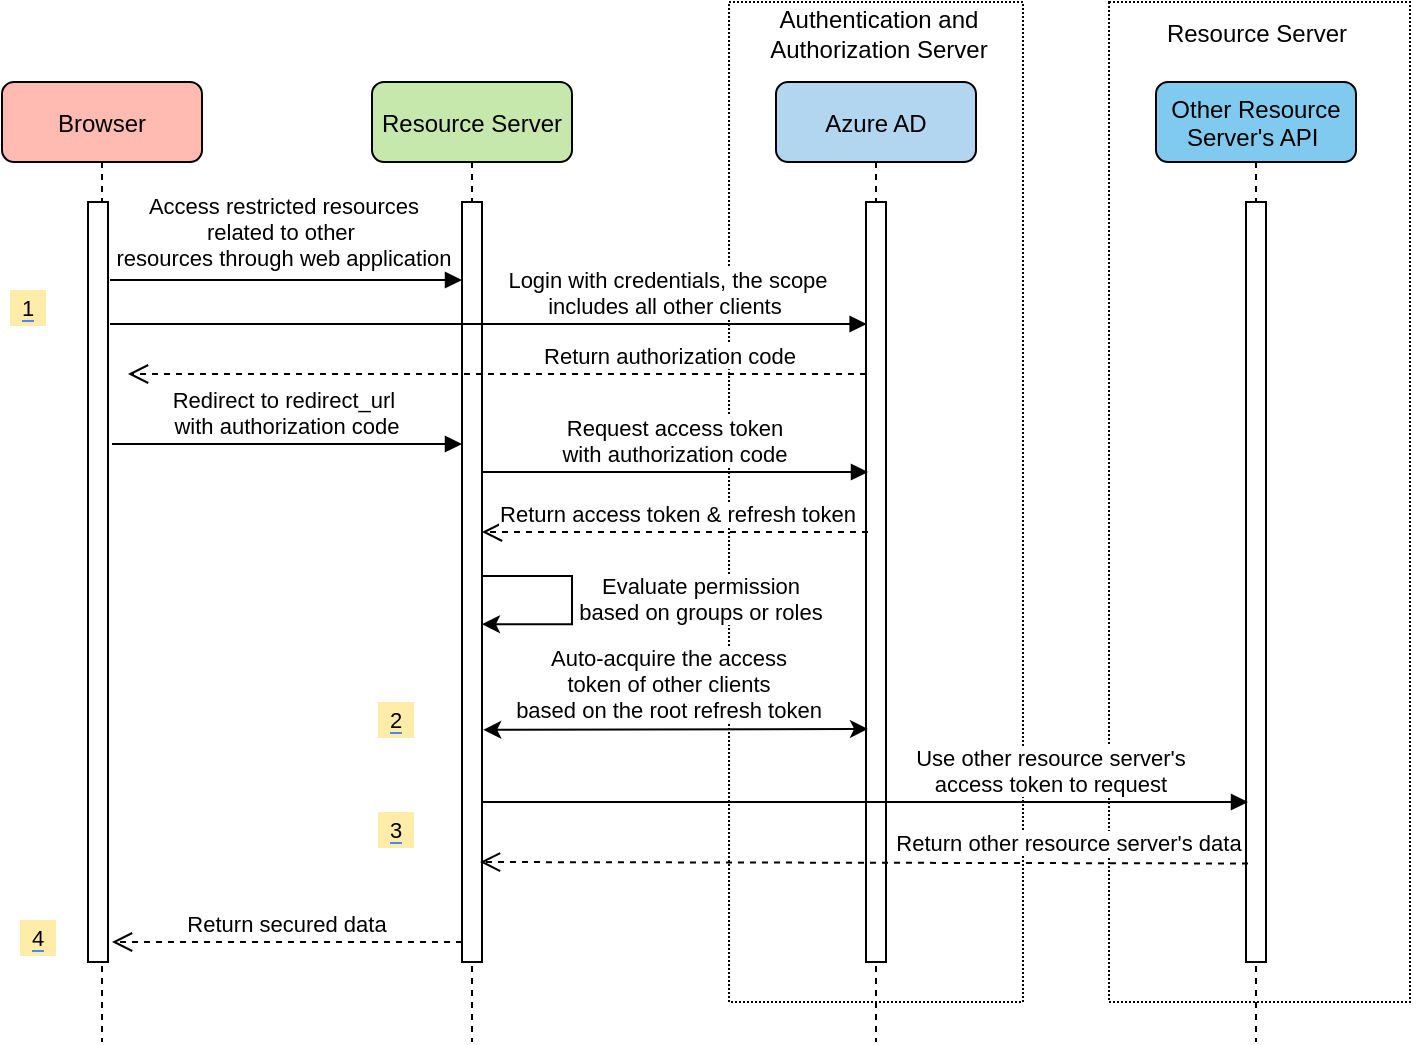 <mxfile version="14.1.8" type="device"><diagram id="kgpKYQtTHZ0yAKxKKP6v" name="Page-1"><mxGraphModel dx="1024" dy="592" grid="1" gridSize="10" guides="1" tooltips="1" connect="1" arrows="1" fold="1" page="1" pageScale="1" pageWidth="850" pageHeight="1100" math="0" shadow="0"><root><mxCell id="0"/><mxCell id="1" parent="0"/><mxCell id="8OaaKrN09oYVDXz9ovkA-10" value="" style="rounded=0;whiteSpace=wrap;html=1;dashed=1;dashPattern=1 1;" parent="1" vertex="1"><mxGeometry x="679.5" y="40" width="150.5" height="500" as="geometry"/></mxCell><mxCell id="8OaaKrN09oYVDXz9ovkA-6" value="" style="rounded=0;whiteSpace=wrap;html=1;dashed=1;dashPattern=1 1;" parent="1" vertex="1"><mxGeometry x="489.5" y="40" width="147" height="500" as="geometry"/></mxCell><mxCell id="3nuBFxr9cyL0pnOWT2aG-1" value="Browser" style="shape=umlLifeline;perimeter=lifelinePerimeter;container=1;collapsible=0;recursiveResize=0;rounded=1;shadow=0;strokeWidth=1;fillColor=#FFBBB1;" parent="1" vertex="1"><mxGeometry x="126" y="80" width="100" height="480" as="geometry"/></mxCell><mxCell id="3nuBFxr9cyL0pnOWT2aG-2" value="" style="points=[];perimeter=orthogonalPerimeter;rounded=0;shadow=0;strokeWidth=1;" parent="3nuBFxr9cyL0pnOWT2aG-1" vertex="1"><mxGeometry x="43" y="60" width="10" height="380" as="geometry"/></mxCell><mxCell id="3nuBFxr9cyL0pnOWT2aG-5" value="Resource Server" style="shape=umlLifeline;perimeter=lifelinePerimeter;container=1;collapsible=0;recursiveResize=0;rounded=1;shadow=0;strokeWidth=1;fillColor=#C7E8AC;" parent="1" vertex="1"><mxGeometry x="311" y="80" width="100" height="480" as="geometry"/></mxCell><mxCell id="3nuBFxr9cyL0pnOWT2aG-6" value="" style="points=[];perimeter=orthogonalPerimeter;rounded=0;shadow=0;strokeWidth=1;" parent="3nuBFxr9cyL0pnOWT2aG-5" vertex="1"><mxGeometry x="45" y="60" width="10" height="380" as="geometry"/></mxCell><mxCell id="3nuBFxr9cyL0pnOWT2aG-7" value="Return secured data" style="verticalAlign=bottom;endArrow=open;dashed=1;endSize=8;exitX=0;exitY=0.95;shadow=0;strokeWidth=1;fontSize=11;" parent="1" edge="1"><mxGeometry relative="1" as="geometry"><mxPoint x="181" y="510.0" as="targetPoint"/><mxPoint x="356" y="510.0" as="sourcePoint"/></mxGeometry></mxCell><mxCell id="3nuBFxr9cyL0pnOWT2aG-8" value="Access restricted resources &#10;related to other &#10;resources through web application" style="verticalAlign=bottom;endArrow=block;shadow=0;strokeWidth=1;fontSize=11;spacingTop=-1;spacing=4;spacingRight=2;" parent="1" edge="1"><mxGeometry relative="1" as="geometry"><mxPoint x="180" y="179" as="sourcePoint"/><mxPoint x="356" y="179" as="targetPoint"/></mxGeometry></mxCell><mxCell id="o5tUvNKxY8nh53MyDNSe-2" value="Azure AD " style="shape=umlLifeline;perimeter=lifelinePerimeter;container=1;collapsible=0;recursiveResize=0;rounded=1;shadow=0;strokeWidth=1;fillColor=#B2D6EF;" parent="1" vertex="1"><mxGeometry x="513" y="80" width="100" height="480" as="geometry"/></mxCell><mxCell id="o5tUvNKxY8nh53MyDNSe-3" value="" style="points=[];perimeter=orthogonalPerimeter;rounded=0;shadow=0;strokeWidth=1;" parent="o5tUvNKxY8nh53MyDNSe-2" vertex="1"><mxGeometry x="45" y="60" width="10" height="380" as="geometry"/></mxCell><mxCell id="o5tUvNKxY8nh53MyDNSe-4" value="Other Resource&#10;Server's API " style="shape=umlLifeline;perimeter=lifelinePerimeter;container=1;collapsible=0;recursiveResize=0;rounded=1;shadow=0;strokeWidth=1;fillColor=#81CAEF;" parent="1" vertex="1"><mxGeometry x="703" y="80" width="100" height="480" as="geometry"/></mxCell><mxCell id="o5tUvNKxY8nh53MyDNSe-5" value="" style="points=[];perimeter=orthogonalPerimeter;rounded=0;shadow=0;strokeWidth=1;" parent="o5tUvNKxY8nh53MyDNSe-4" vertex="1"><mxGeometry x="45" y="60" width="10" height="380" as="geometry"/></mxCell><mxCell id="o5tUvNKxY8nh53MyDNSe-7" value="&lt;span style=&quot;background-color: rgb(255, 236, 169); font-size: 11px;&quot;&gt;1&lt;/span&gt;" style="rounded=0;whiteSpace=wrap;html=1;labelBackgroundColor=#4A86FF;fillColor=#FFECA9;strokeColor=none;fontSize=11;" parent="1" vertex="1"><mxGeometry x="130" y="184" width="18" height="18" as="geometry"/></mxCell><mxCell id="o5tUvNKxY8nh53MyDNSe-8" value="Login with credentials, the scope &#10;includes all other clients " style="verticalAlign=bottom;endArrow=block;shadow=0;strokeWidth=1;fontSize=11;spacingTop=0;spacingRight=-3;" parent="1" edge="1"><mxGeometry x="0.468" relative="1" as="geometry"><mxPoint x="180" y="201" as="sourcePoint"/><mxPoint x="558.31" y="201" as="targetPoint"/><mxPoint as="offset"/></mxGeometry></mxCell><mxCell id="o5tUvNKxY8nh53MyDNSe-18" value="Use other resource server's &#10;access token to request" style="verticalAlign=bottom;endArrow=block;shadow=0;strokeWidth=1;entryX=0.005;entryY=0.784;entryDx=0;entryDy=0;entryPerimeter=0;fontSize=11;spacingLeft=19;spacingBottom=0;spacingRight=18;" parent="1" edge="1"><mxGeometry x="0.483" relative="1" as="geometry"><mxPoint x="366" y="440" as="sourcePoint"/><mxPoint x="749" y="440" as="targetPoint"/><mxPoint as="offset"/></mxGeometry></mxCell><mxCell id="o5tUvNKxY8nh53MyDNSe-19" value="Return other resource server's data" style="verticalAlign=bottom;endArrow=open;dashed=1;endSize=8;shadow=0;strokeWidth=1;entryX=0.9;entryY=0.703;entryDx=0;entryDy=0;entryPerimeter=0;exitX=-0.007;exitY=0.617;exitDx=0;exitDy=0;exitPerimeter=0;spacingRight=1;spacingLeft=0;fontSize=11;" parent="1" edge="1"><mxGeometry x="-0.536" y="-1" relative="1" as="geometry"><mxPoint x="365" y="470" as="targetPoint"/><mxPoint x="749" y="470.74" as="sourcePoint"/><mxPoint as="offset"/></mxGeometry></mxCell><mxCell id="o5tUvNKxY8nh53MyDNSe-20" style="edgeStyle=orthogonalEdgeStyle;rounded=0;orthogonalLoop=1;jettySize=auto;html=1;entryX=1;entryY=0.479;entryDx=0;entryDy=0;entryPerimeter=0;fontSize=11;" parent="1" edge="1"><mxGeometry relative="1" as="geometry"><mxPoint x="366" y="351.12" as="targetPoint"/><mxPoint x="366" y="327.0" as="sourcePoint"/><Array as="points"><mxPoint x="411" y="327"/><mxPoint x="411" y="351"/></Array></mxGeometry></mxCell><mxCell id="o5tUvNKxY8nh53MyDNSe-21" value="Evaluate permission &#10;based on groups or roles" style="edgeLabel;align=center;verticalAlign=middle;resizable=0;points=[];fontSize=11;spacingRight=0;spacingLeft=16;" parent="o5tUvNKxY8nh53MyDNSe-20" vertex="1" connectable="0"><mxGeometry x="-0.694" relative="1" as="geometry"><mxPoint x="83.76" y="10.99" as="offset"/></mxGeometry></mxCell><mxCell id="o5tUvNKxY8nh53MyDNSe-24" value="&lt;span style=&quot;background-color: rgb(255, 236, 169); font-size: 11px;&quot;&gt;4&lt;/span&gt;" style="rounded=0;whiteSpace=wrap;html=1;labelBackgroundColor=#4A86FF;fillColor=#FFECA9;strokeColor=none;fontSize=11;" parent="1" vertex="1"><mxGeometry x="135" y="499" width="18" height="18" as="geometry"/></mxCell><mxCell id="tJP6bS9B5hXS_ld_FEM6-2" value="Request access token &#10;with authorization code" style="verticalAlign=bottom;endArrow=block;entryX=0;entryY=0;shadow=0;strokeWidth=1;fontSize=11;" parent="1" edge="1"><mxGeometry relative="1" as="geometry"><mxPoint x="366" y="275.0" as="sourcePoint"/><mxPoint x="559" y="275.0" as="targetPoint"/></mxGeometry></mxCell><mxCell id="tJP6bS9B5hXS_ld_FEM6-3" value="Return authorization code" style="verticalAlign=bottom;endArrow=open;dashed=1;endSize=8;shadow=0;strokeWidth=1;exitX=-0.007;exitY=0.617;exitDx=0;exitDy=0;exitPerimeter=0;spacingRight=-4;entryX=0.969;entryY=0.171;entryDx=0;entryDy=0;entryPerimeter=0;fontSize=11;" parent="1" edge="1"><mxGeometry x="-0.459" relative="1" as="geometry"><mxPoint x="189" y="226" as="targetPoint"/><mxPoint x="558" y="226" as="sourcePoint"/><mxPoint as="offset"/></mxGeometry></mxCell><mxCell id="tJP6bS9B5hXS_ld_FEM6-4" value="Redirect to redirect_url &#10;with authorization code" style="verticalAlign=bottom;endArrow=block;entryX=0;entryY=0;shadow=0;strokeWidth=1;fontSize=11;" parent="1" edge="1"><mxGeometry relative="1" as="geometry"><mxPoint x="181" y="261" as="sourcePoint"/><mxPoint x="356" y="261.0" as="targetPoint"/></mxGeometry></mxCell><mxCell id="tJP6bS9B5hXS_ld_FEM6-5" value="Return access token &amp; refresh token" style="verticalAlign=bottom;endArrow=open;dashed=1;endSize=8;shadow=0;strokeWidth=1;exitX=-0.007;exitY=0.617;exitDx=0;exitDy=0;exitPerimeter=0;spacingRight=-4;fontSize=11;" parent="1" edge="1"><mxGeometry x="0.005" relative="1" as="geometry"><mxPoint x="366" y="305" as="targetPoint"/><mxPoint x="559" y="305.0" as="sourcePoint"/><mxPoint as="offset"/></mxGeometry></mxCell><mxCell id="8OaaKrN09oYVDXz9ovkA-7" value="Authentication and Authorization Server" style="text;html=1;strokeColor=none;fillColor=none;align=center;verticalAlign=middle;whiteSpace=wrap;rounded=0;dashed=1;dashPattern=1 1;" parent="1" vertex="1"><mxGeometry x="502.5" y="46" width="122.5" height="20" as="geometry"/></mxCell><mxCell id="8OaaKrN09oYVDXz9ovkA-11" value="Resource Server" style="text;html=1;strokeColor=none;fillColor=none;align=center;verticalAlign=middle;whiteSpace=wrap;rounded=0;dashed=1;dashPattern=1 1;" parent="1" vertex="1"><mxGeometry x="673.5" y="46" width="159" height="20" as="geometry"/></mxCell><mxCell id="8OaaKrN09oYVDXz9ovkA-22" value="&lt;span style=&quot;background-color: rgb(255, 236, 169); font-size: 11px;&quot;&gt;3&lt;/span&gt;" style="rounded=0;whiteSpace=wrap;html=1;labelBackgroundColor=#4A86FF;fillColor=#FFECA9;strokeColor=none;fontSize=11;" parent="1" vertex="1"><mxGeometry x="314" y="445" width="18" height="18" as="geometry"/></mxCell><mxCell id="bHPj6wIeyg5ToQ--CuVG-4" value="" style="endArrow=classic;startArrow=classic;html=1;fontSize=11;entryX=0.1;entryY=0.538;entryDx=0;entryDy=0;entryPerimeter=0;exitX=1.011;exitY=0.607;exitDx=0;exitDy=0;exitPerimeter=0;spacingTop=1;spacingLeft=0;" parent="1" edge="1"><mxGeometry width="50" height="50" relative="1" as="geometry"><mxPoint x="366.617" y="403.893" as="sourcePoint"/><mxPoint x="559" y="403.44" as="targetPoint"/></mxGeometry></mxCell><mxCell id="bHPj6wIeyg5ToQ--CuVG-5" value="Auto-acquire the access &lt;br&gt;token of other clients &lt;br&gt;based on the root refresh token" style="edgeLabel;html=1;align=center;verticalAlign=middle;resizable=0;points=[];fontSize=11;" parent="bHPj6wIeyg5ToQ--CuVG-4" vertex="1" connectable="0"><mxGeometry x="-0.158" y="3" relative="1" as="geometry"><mxPoint x="11" y="-20" as="offset"/></mxGeometry></mxCell><mxCell id="bHPj6wIeyg5ToQ--CuVG-6" value="&lt;span style=&quot;background-color: rgb(255 , 236 , 169) ; font-size: 11px&quot;&gt;2&lt;/span&gt;" style="rounded=0;whiteSpace=wrap;html=1;labelBackgroundColor=#4A86FF;fillColor=#FFECA9;strokeColor=none;fontSize=11;" parent="1" vertex="1"><mxGeometry x="314" y="390" width="18" height="18" as="geometry"/></mxCell></root></mxGraphModel></diagram></mxfile>